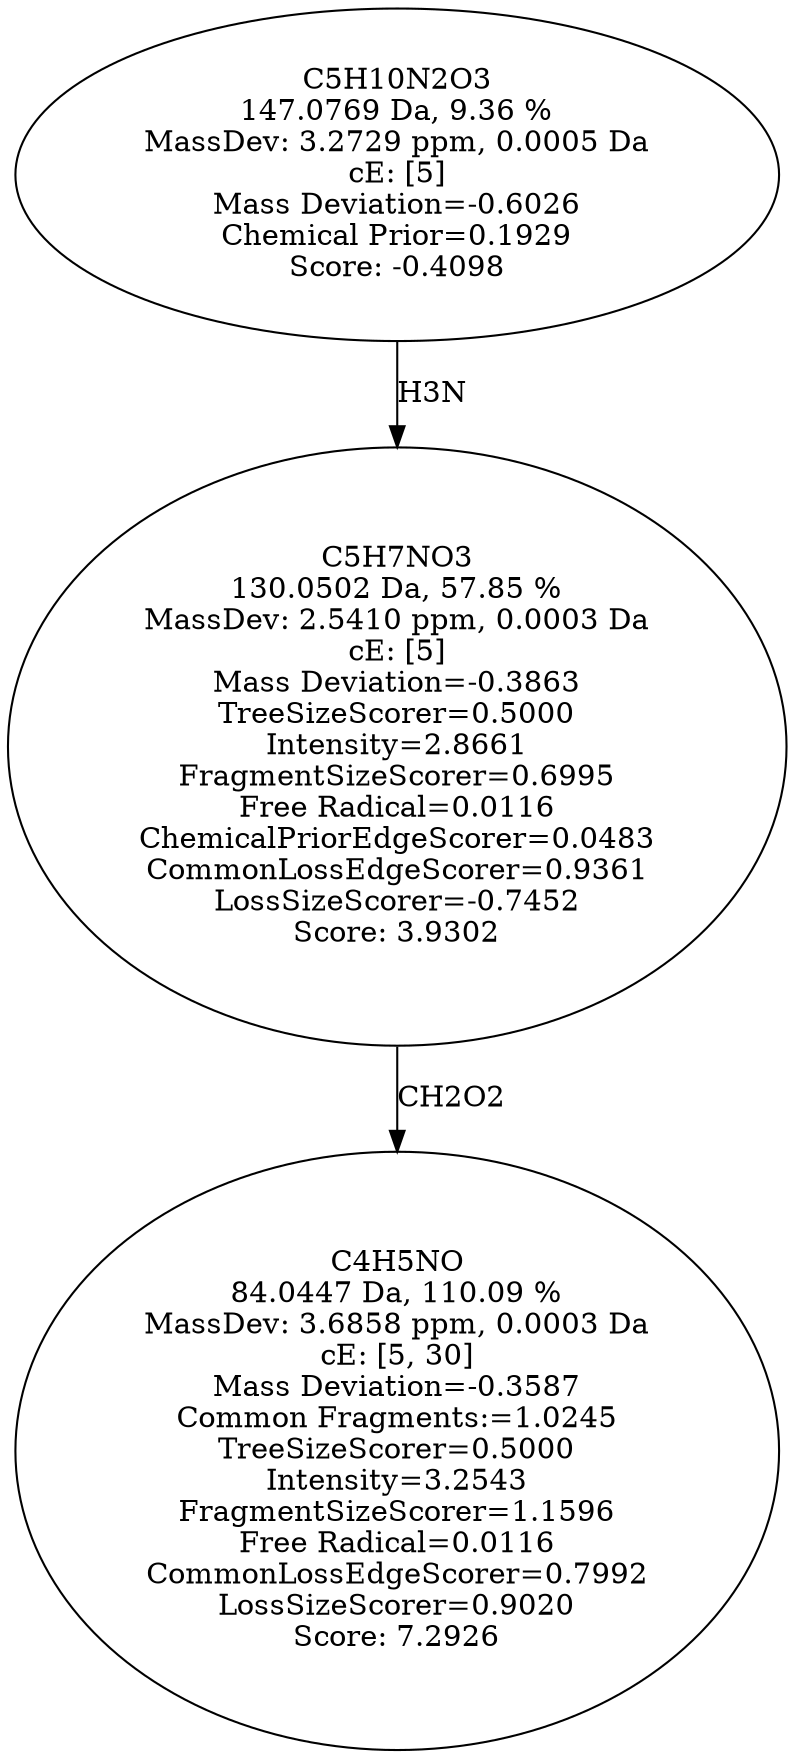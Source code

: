 strict digraph {
v1 [label="C4H5NO\n84.0447 Da, 110.09 %\nMassDev: 3.6858 ppm, 0.0003 Da\ncE: [5, 30]\nMass Deviation=-0.3587\nCommon Fragments:=1.0245\nTreeSizeScorer=0.5000\nIntensity=3.2543\nFragmentSizeScorer=1.1596\nFree Radical=0.0116\nCommonLossEdgeScorer=0.7992\nLossSizeScorer=0.9020\nScore: 7.2926"];
v2 [label="C5H7NO3\n130.0502 Da, 57.85 %\nMassDev: 2.5410 ppm, 0.0003 Da\ncE: [5]\nMass Deviation=-0.3863\nTreeSizeScorer=0.5000\nIntensity=2.8661\nFragmentSizeScorer=0.6995\nFree Radical=0.0116\nChemicalPriorEdgeScorer=0.0483\nCommonLossEdgeScorer=0.9361\nLossSizeScorer=-0.7452\nScore: 3.9302"];
v3 [label="C5H10N2O3\n147.0769 Da, 9.36 %\nMassDev: 3.2729 ppm, 0.0005 Da\ncE: [5]\nMass Deviation=-0.6026\nChemical Prior=0.1929\nScore: -0.4098"];
v2 -> v1 [label="CH2O2"];
v3 -> v2 [label="H3N"];
}